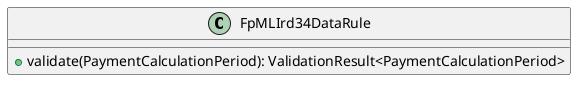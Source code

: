 @startuml

    class FpMLIrd34DataRule [[FpMLIrd34DataRule.html]] {
        +validate(PaymentCalculationPeriod): ValidationResult<PaymentCalculationPeriod>
    }

@enduml
